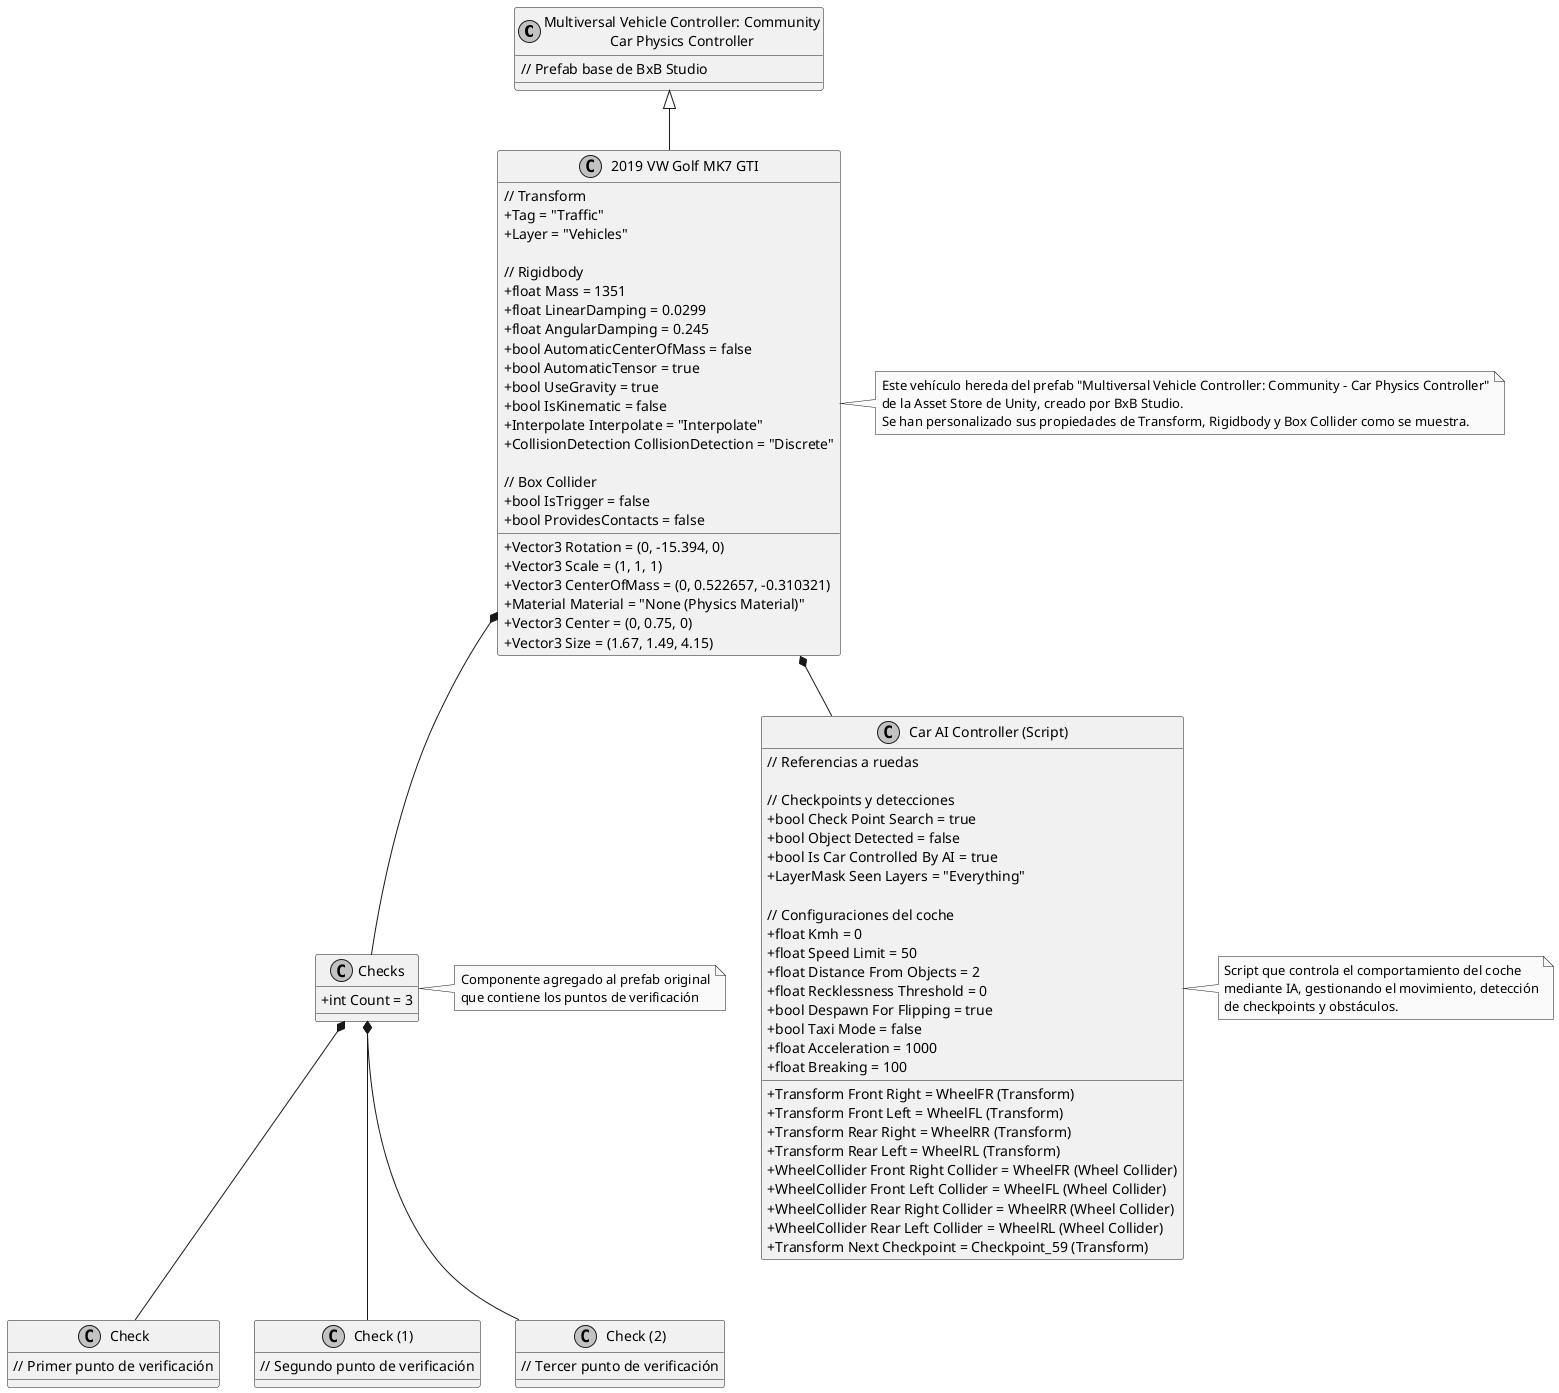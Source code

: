 @startuml "2019 VW Golf MK7 GTI - Diagrama de Clases"

skinparam classAttributeIconSize 0
skinparam monochrome true
skinparam shadowing false
skinparam defaultFontName Arial
skinparam packageStyle rectangle

class "Multiversal Vehicle Controller: Community\nCar Physics Controller" as BaseCar {
  // Prefab base de BxB Studio
}

class "2019 VW Golf MK7 GTI" as GolfMK7 {
  // Transform
  +Vector3 Rotation = (0, -15.394, 0)
  +Vector3 Scale = (1, 1, 1)
  +Tag = "Traffic"
  +Layer = "Vehicles"
  
  // Rigidbody
  +float Mass = 1351
  +float LinearDamping = 0.0299
  +float AngularDamping = 0.245
  +bool AutomaticCenterOfMass = false
  +Vector3 CenterOfMass = (0, 0.522657, -0.310321)
  +bool AutomaticTensor = true
  +bool UseGravity = true
  +bool IsKinematic = false
  +Interpolate Interpolate = "Interpolate"
  +CollisionDetection CollisionDetection = "Discrete"
  
  // Box Collider
  +bool IsTrigger = false
  +bool ProvidesContacts = false
  +Material Material = "None (Physics Material)"
  +Vector3 Center = (0, 0.75, 0) 
  +Vector3 Size = (1.67, 1.49, 4.15)
}

class "Car AI Controller (Script)" as CarAIController {
  // Referencias a ruedas
  +Transform Front Right = WheelFR (Transform)
  +Transform Front Left = WheelFL (Transform)
  +Transform Rear Right = WheelRR (Transform)
  +Transform Rear Left = WheelRL (Transform)
  +WheelCollider Front Right Collider = WheelFR (Wheel Collider)
  +WheelCollider Front Left Collider = WheelFL (Wheel Collider)
  +WheelCollider Rear Right Collider = WheelRR (Wheel Collider)
  +WheelCollider Rear Left Collider = WheelRL (Wheel Collider)
  
  // Checkpoints y detecciones
  +Transform Next Checkpoint = Checkpoint_59 (Transform)
  +bool Check Point Search = true
  +bool Object Detected = false
  +bool Is Car Controlled By AI = true
  +LayerMask Seen Layers = "Everything"
  
  // Configuraciones del coche
  +float Kmh = 0
  +float Speed Limit = 50
  +float Distance From Objects = 2
  +float Recklessness Threshold = 0
  +bool Despawn For Flipping = true
  +bool Taxi Mode = false
  +float Acceleration = 1000
  +float Breaking = 100
}

class "Checks" as Checks {
  +int Count = 3
}

class "Check" as Check1 {
  // Primer punto de verificación
}

class "Check (1)" as Check2 {
  // Segundo punto de verificación
}

class "Check (2)" as Check3 {
  // Tercer punto de verificación
}

BaseCar <|-- GolfMK7

GolfMK7 *-- CarAIController
GolfMK7 *-- Checks

Checks *-- Check1
Checks *-- Check2
Checks *-- Check3

note right of GolfMK7
  Este vehículo hereda del prefab "Multiversal Vehicle Controller: Community - Car Physics Controller"
  de la Asset Store de Unity, creado por BxB Studio.
  Se han personalizado sus propiedades de Transform, Rigidbody y Box Collider como se muestra.
end note

note right of Checks
  Componente agregado al prefab original
  que contiene los puntos de verificación
end note

note right of CarAIController
  Script que controla el comportamiento del coche
  mediante IA, gestionando el movimiento, detección
  de checkpoints y obstáculos.
end note

@enduml